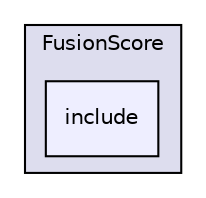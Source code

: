 digraph "LIA_Utils/FusionScore/include" {
  compound=true
  node [ fontsize="10", fontname="Helvetica"];
  edge [ labelfontsize="10", labelfontname="Helvetica"];
  subgraph clusterdir_bca75b6b359cbed0ffb0ad0b6859e2ad {
    graph [ bgcolor="#ddddee", pencolor="black", label="FusionScore" fontname="Helvetica", fontsize="10", URL="dir_bca75b6b359cbed0ffb0ad0b6859e2ad.html"]
  dir_3dbe51c0a8c756f26ee035380ca3f69a [shape=box, label="include", style="filled", fillcolor="#eeeeff", pencolor="black", URL="dir_3dbe51c0a8c756f26ee035380ca3f69a.html"];
  }
}
